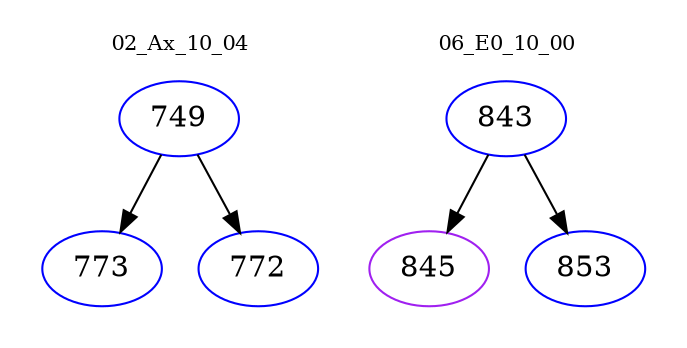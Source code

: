 digraph{
subgraph cluster_0 {
color = white
label = "02_Ax_10_04";
fontsize=10;
T0_749 [label="749", color="blue"]
T0_749 -> T0_773 [color="black"]
T0_773 [label="773", color="blue"]
T0_749 -> T0_772 [color="black"]
T0_772 [label="772", color="blue"]
}
subgraph cluster_1 {
color = white
label = "06_E0_10_00";
fontsize=10;
T1_843 [label="843", color="blue"]
T1_843 -> T1_845 [color="black"]
T1_845 [label="845", color="purple"]
T1_843 -> T1_853 [color="black"]
T1_853 [label="853", color="blue"]
}
}
